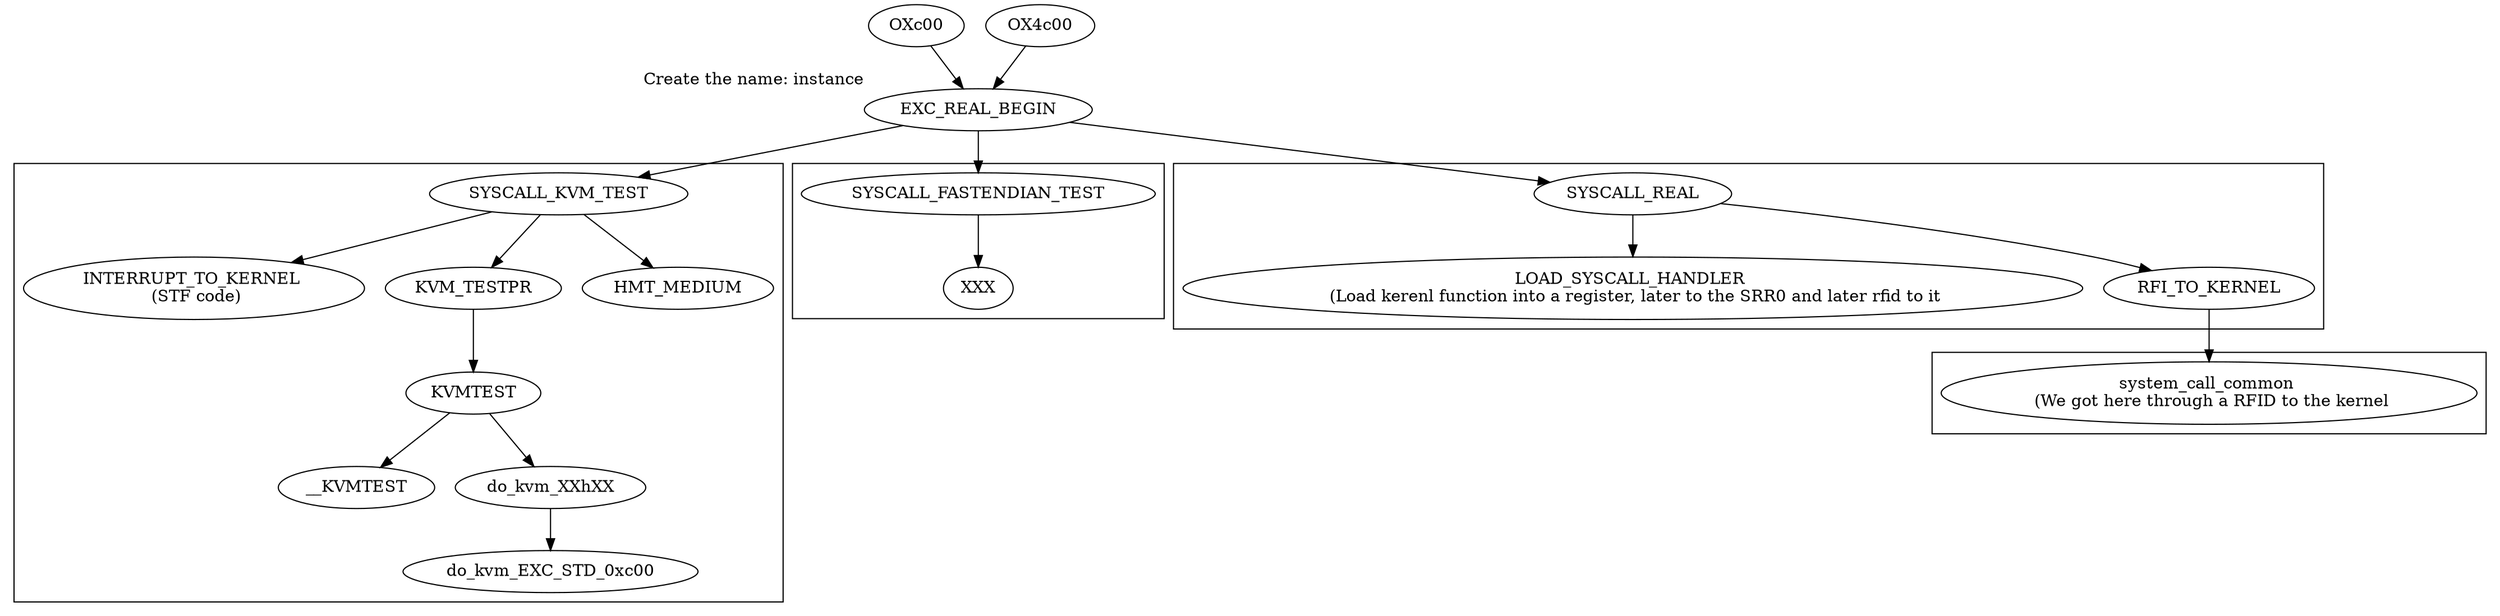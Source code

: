 digraph G {

	forcelabels=true;
	//rankdir=LR;
	compound=true;

	OXc00 -> EXC_REAL_BEGIN
	OX4c00 -> EXC_REAL_BEGIN

	EXC_REAL_BEGIN -> SYSCALL_KVM_TEST

	/* SYSCALL_KVM_TEST */
	subgraph cluster_1 {
/*		graph [style=filled,
			color=Gray90]

		node [shape=record,
			style="rounded,filled"]
*/

		SYSCALL_KVM_TEST -> INTERRUPT_TO_KERNEL
		SYSCALL_KVM_TEST -> KVM_TESTPR
		SYSCALL_KVM_TEST -> HMT_MEDIUM

		KVM_TESTPR -> KVMTEST
		KVMTEST -> __KVMTEST
		KVMTEST -> do_kvm_XXhXX

		do_kvm_XXhXX -> do_kvm_EXC_STD_0xc00
	}

	EXC_REAL_BEGIN -> SYSCALL_FASTENDIAN_TEST

	/* FASTENDIAN */
	subgraph cluster_2 {
		SYSCALL_FASTENDIAN_TEST -> XXX
	}

	EXC_REAL_BEGIN -> SYSCALL_REAL
	/* SYSCALL REAL */
	subgraph cluster_3 {
		SYSCALL_REAL -> LOAD_SYSCALL_HANDLER
		SYSCALL_REAL -> RFI_TO_KERNEL
	}

	subgraph cluster_4 {
		RFI_TO_KERNEL -> system_call_common
	}


	


	EXC_REAL_BEGIN [xlabel = "Create the name: instance"]
	INTERRUPT_TO_KERNEL [label = "\N \n (STF code)"]
	LOAD_SYSCALL_HANDLER [label ="\N \n (Load kerenl function into a register, later to the SRR0 and later rfid to it"]
	system_call_common  [label ="\N \n (We got here through a RFID to the kernel"]
	
}

